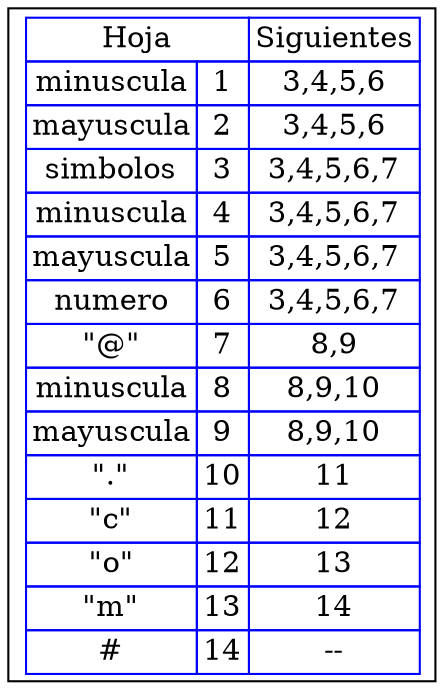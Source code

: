digraph G{
rankdir=UD
node[shape=box]
concentrate=true
nodo0 [ label =<<table border='0' cellborder='1' color='blue' cellspacing='0'>
<tr><td colspan="2">Hoja</td><td>Siguientes</td></tr>

<tr><td>minuscula</td><td>1</td><td>3,4,5,6</td></tr>

<tr><td>mayuscula</td><td>2</td><td>3,4,5,6</td></tr>

<tr><td>simbolos</td><td>3</td><td>3,4,5,6,7</td></tr>

<tr><td>minuscula</td><td>4</td><td>3,4,5,6,7</td></tr>

<tr><td>mayuscula</td><td>5</td><td>3,4,5,6,7</td></tr>

<tr><td>numero</td><td>6</td><td>3,4,5,6,7</td></tr>

<tr><td>"@"</td><td>7</td><td>8,9</td></tr>

<tr><td>minuscula</td><td>8</td><td>8,9,10</td></tr>

<tr><td>mayuscula</td><td>9</td><td>8,9,10</td></tr>

<tr><td>"."</td><td>10</td><td>11</td></tr>

<tr><td>"c"</td><td>11</td><td>12</td></tr>

<tr><td>"o"</td><td>12</td><td>13</td></tr>

<tr><td>"m"</td><td>13</td><td>14</td></tr>

<tr><td>#</td><td>14</td><td>--</td></tr>

</table>
>];

}
